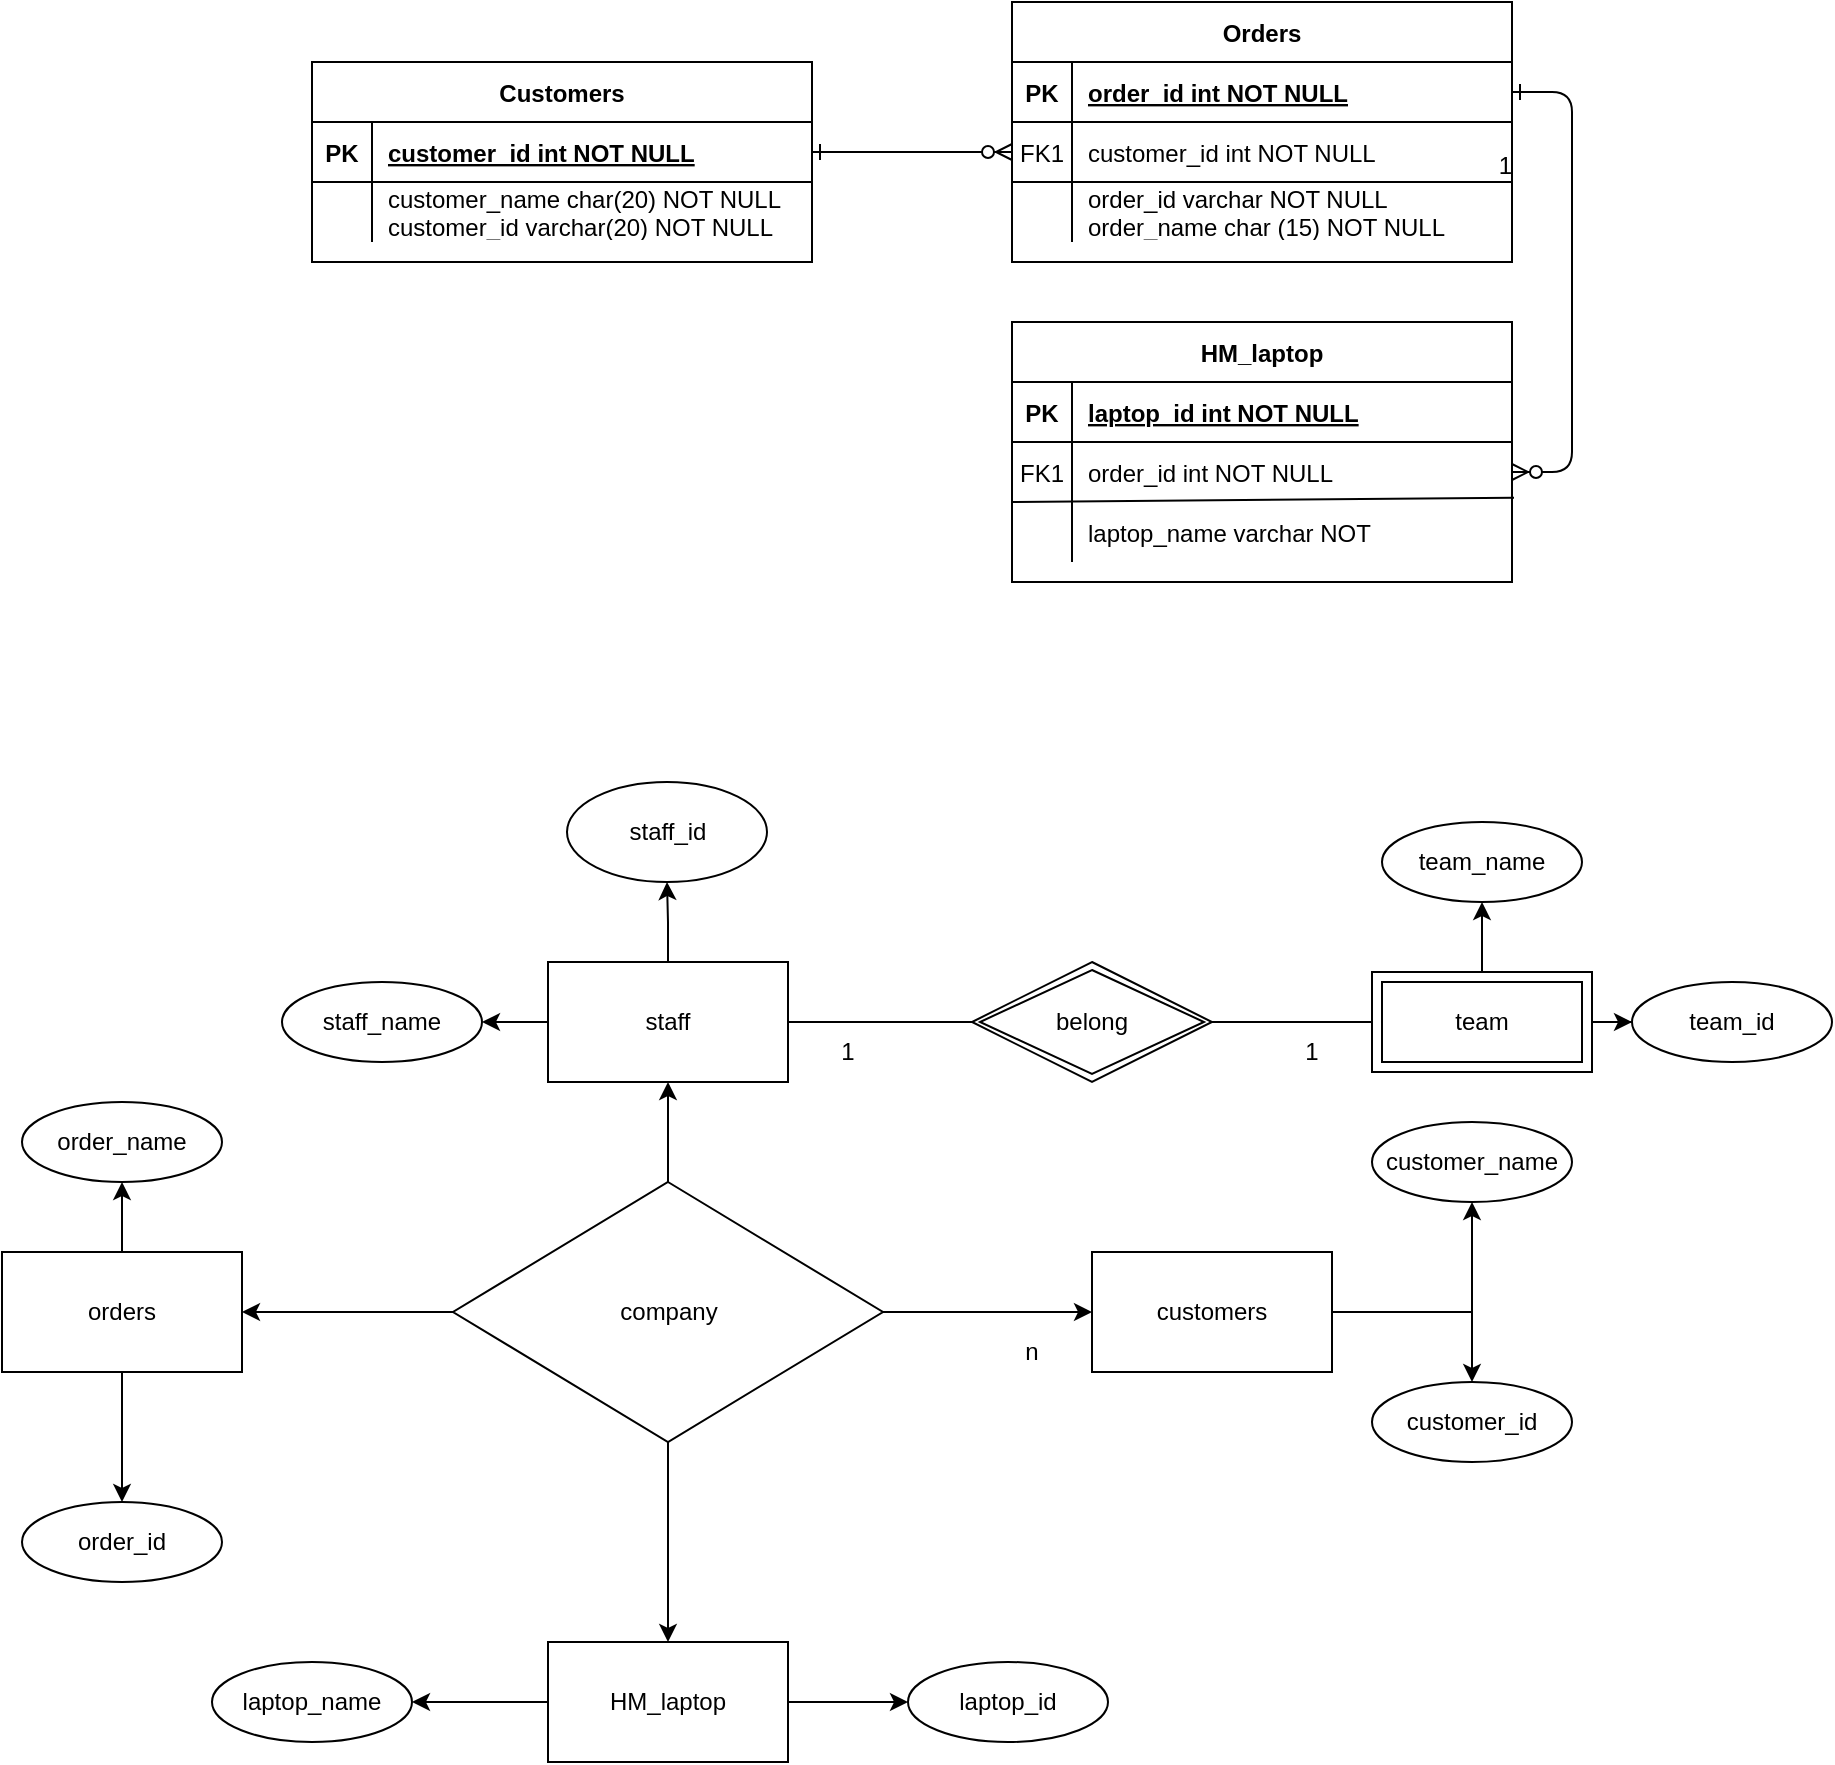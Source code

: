 <mxfile version="20.0.4" type="github">
  <diagram id="R2lEEEUBdFMjLlhIrx00" name="Page-1">
    <mxGraphModel dx="1116" dy="660" grid="1" gridSize="10" guides="1" tooltips="1" connect="1" arrows="1" fold="1" page="1" pageScale="1" pageWidth="850" pageHeight="1100" math="0" shadow="0" extFonts="Permanent Marker^https://fonts.googleapis.com/css?family=Permanent+Marker">
      <root>
        <mxCell id="0" />
        <mxCell id="1" parent="0" />
        <mxCell id="C-vyLk0tnHw3VtMMgP7b-1" value="" style="edgeStyle=entityRelationEdgeStyle;endArrow=ERzeroToMany;startArrow=ERone;endFill=1;startFill=0;" parent="1" source="C-vyLk0tnHw3VtMMgP7b-24" target="C-vyLk0tnHw3VtMMgP7b-6" edge="1">
          <mxGeometry width="100" height="100" relative="1" as="geometry">
            <mxPoint x="460" y="610" as="sourcePoint" />
            <mxPoint x="560" y="510" as="targetPoint" />
          </mxGeometry>
        </mxCell>
        <mxCell id="C-vyLk0tnHw3VtMMgP7b-12" value="" style="edgeStyle=entityRelationEdgeStyle;endArrow=ERzeroToMany;startArrow=ERone;endFill=1;startFill=0;" parent="1" source="C-vyLk0tnHw3VtMMgP7b-3" target="C-vyLk0tnHw3VtMMgP7b-17" edge="1">
          <mxGeometry width="100" height="100" relative="1" as="geometry">
            <mxPoint x="520" y="70" as="sourcePoint" />
            <mxPoint x="580" y="95" as="targetPoint" />
          </mxGeometry>
        </mxCell>
        <mxCell id="C-vyLk0tnHw3VtMMgP7b-2" value="Orders" style="shape=table;startSize=30;container=1;collapsible=1;childLayout=tableLayout;fixedRows=1;rowLines=0;fontStyle=1;align=center;resizeLast=1;" parent="1" vertex="1">
          <mxGeometry x="570" y="10" width="250" height="130" as="geometry" />
        </mxCell>
        <mxCell id="C-vyLk0tnHw3VtMMgP7b-3" value="" style="shape=partialRectangle;collapsible=0;dropTarget=0;pointerEvents=0;fillColor=none;points=[[0,0.5],[1,0.5]];portConstraint=eastwest;top=0;left=0;right=0;bottom=1;" parent="C-vyLk0tnHw3VtMMgP7b-2" vertex="1">
          <mxGeometry y="30" width="250" height="30" as="geometry" />
        </mxCell>
        <mxCell id="C-vyLk0tnHw3VtMMgP7b-4" value="PK" style="shape=partialRectangle;overflow=hidden;connectable=0;fillColor=none;top=0;left=0;bottom=0;right=0;fontStyle=1;" parent="C-vyLk0tnHw3VtMMgP7b-3" vertex="1">
          <mxGeometry width="30" height="30" as="geometry">
            <mxRectangle width="30" height="30" as="alternateBounds" />
          </mxGeometry>
        </mxCell>
        <mxCell id="C-vyLk0tnHw3VtMMgP7b-5" value="order_id int NOT NULL " style="shape=partialRectangle;overflow=hidden;connectable=0;fillColor=none;top=0;left=0;bottom=0;right=0;align=left;spacingLeft=6;fontStyle=5;" parent="C-vyLk0tnHw3VtMMgP7b-3" vertex="1">
          <mxGeometry x="30" width="220" height="30" as="geometry">
            <mxRectangle width="220" height="30" as="alternateBounds" />
          </mxGeometry>
        </mxCell>
        <mxCell id="C-vyLk0tnHw3VtMMgP7b-6" value="" style="shape=partialRectangle;collapsible=0;dropTarget=0;pointerEvents=0;fillColor=none;points=[[0,0.5],[1,0.5]];portConstraint=eastwest;top=0;left=0;right=0;bottom=0;" parent="C-vyLk0tnHw3VtMMgP7b-2" vertex="1">
          <mxGeometry y="60" width="250" height="30" as="geometry" />
        </mxCell>
        <mxCell id="C-vyLk0tnHw3VtMMgP7b-7" value="FK1" style="shape=partialRectangle;overflow=hidden;connectable=0;fillColor=none;top=0;left=0;bottom=0;right=0;" parent="C-vyLk0tnHw3VtMMgP7b-6" vertex="1">
          <mxGeometry width="30" height="30" as="geometry">
            <mxRectangle width="30" height="30" as="alternateBounds" />
          </mxGeometry>
        </mxCell>
        <mxCell id="C-vyLk0tnHw3VtMMgP7b-8" value="customer_id int NOT NULL" style="shape=partialRectangle;overflow=hidden;connectable=0;fillColor=none;top=0;left=0;bottom=0;right=0;align=left;spacingLeft=6;" parent="C-vyLk0tnHw3VtMMgP7b-6" vertex="1">
          <mxGeometry x="30" width="220" height="30" as="geometry">
            <mxRectangle width="220" height="30" as="alternateBounds" />
          </mxGeometry>
        </mxCell>
        <mxCell id="C-vyLk0tnHw3VtMMgP7b-9" value="" style="shape=partialRectangle;collapsible=0;dropTarget=0;pointerEvents=0;fillColor=none;points=[[0,0.5],[1,0.5]];portConstraint=eastwest;top=0;left=0;right=0;bottom=0;" parent="C-vyLk0tnHw3VtMMgP7b-2" vertex="1">
          <mxGeometry y="90" width="250" height="30" as="geometry" />
        </mxCell>
        <mxCell id="C-vyLk0tnHw3VtMMgP7b-10" value="" style="shape=partialRectangle;overflow=hidden;connectable=0;fillColor=none;top=0;left=0;bottom=0;right=0;" parent="C-vyLk0tnHw3VtMMgP7b-9" vertex="1">
          <mxGeometry width="30" height="30" as="geometry">
            <mxRectangle width="30" height="30" as="alternateBounds" />
          </mxGeometry>
        </mxCell>
        <mxCell id="C-vyLk0tnHw3VtMMgP7b-11" value="order_id varchar NOT NULL&#xa;order_name char (15) NOT NULL" style="shape=partialRectangle;overflow=hidden;connectable=0;fillColor=none;top=0;left=0;bottom=0;right=0;align=left;spacingLeft=6;" parent="C-vyLk0tnHw3VtMMgP7b-9" vertex="1">
          <mxGeometry x="30" width="220" height="30" as="geometry">
            <mxRectangle width="220" height="30" as="alternateBounds" />
          </mxGeometry>
        </mxCell>
        <mxCell id="C-vyLk0tnHw3VtMMgP7b-13" value="HM_laptop" style="shape=table;startSize=30;container=1;collapsible=1;childLayout=tableLayout;fixedRows=1;rowLines=0;fontStyle=1;align=center;resizeLast=1;" parent="1" vertex="1">
          <mxGeometry x="570" y="170" width="250" height="130" as="geometry" />
        </mxCell>
        <mxCell id="C-vyLk0tnHw3VtMMgP7b-14" value="" style="shape=partialRectangle;collapsible=0;dropTarget=0;pointerEvents=0;fillColor=none;points=[[0,0.5],[1,0.5]];portConstraint=eastwest;top=0;left=0;right=0;bottom=1;" parent="C-vyLk0tnHw3VtMMgP7b-13" vertex="1">
          <mxGeometry y="30" width="250" height="30" as="geometry" />
        </mxCell>
        <mxCell id="C-vyLk0tnHw3VtMMgP7b-15" value="PK" style="shape=partialRectangle;overflow=hidden;connectable=0;fillColor=none;top=0;left=0;bottom=0;right=0;fontStyle=1;" parent="C-vyLk0tnHw3VtMMgP7b-14" vertex="1">
          <mxGeometry width="30" height="30" as="geometry">
            <mxRectangle width="30" height="30" as="alternateBounds" />
          </mxGeometry>
        </mxCell>
        <mxCell id="C-vyLk0tnHw3VtMMgP7b-16" value="laptop_id int NOT NULL " style="shape=partialRectangle;overflow=hidden;connectable=0;fillColor=none;top=0;left=0;bottom=0;right=0;align=left;spacingLeft=6;fontStyle=5;" parent="C-vyLk0tnHw3VtMMgP7b-14" vertex="1">
          <mxGeometry x="30" width="220" height="30" as="geometry">
            <mxRectangle width="220" height="30" as="alternateBounds" />
          </mxGeometry>
        </mxCell>
        <mxCell id="C-vyLk0tnHw3VtMMgP7b-17" value="" style="shape=partialRectangle;collapsible=0;dropTarget=0;pointerEvents=0;fillColor=none;points=[[0,0.5],[1,0.5]];portConstraint=eastwest;top=0;left=0;right=0;bottom=0;" parent="C-vyLk0tnHw3VtMMgP7b-13" vertex="1">
          <mxGeometry y="60" width="250" height="30" as="geometry" />
        </mxCell>
        <mxCell id="C-vyLk0tnHw3VtMMgP7b-18" value="FK1" style="shape=partialRectangle;overflow=hidden;connectable=0;fillColor=none;top=0;left=0;bottom=0;right=0;" parent="C-vyLk0tnHw3VtMMgP7b-17" vertex="1">
          <mxGeometry width="30" height="30" as="geometry">
            <mxRectangle width="30" height="30" as="alternateBounds" />
          </mxGeometry>
        </mxCell>
        <mxCell id="C-vyLk0tnHw3VtMMgP7b-19" value="order_id int NOT NULL" style="shape=partialRectangle;overflow=hidden;connectable=0;fillColor=none;top=0;left=0;bottom=0;right=0;align=left;spacingLeft=6;" parent="C-vyLk0tnHw3VtMMgP7b-17" vertex="1">
          <mxGeometry x="30" width="220" height="30" as="geometry">
            <mxRectangle width="220" height="30" as="alternateBounds" />
          </mxGeometry>
        </mxCell>
        <mxCell id="C-vyLk0tnHw3VtMMgP7b-20" value="" style="shape=partialRectangle;collapsible=0;dropTarget=0;pointerEvents=0;fillColor=none;points=[[0,0.5],[1,0.5]];portConstraint=eastwest;top=0;left=0;right=0;bottom=0;" parent="C-vyLk0tnHw3VtMMgP7b-13" vertex="1">
          <mxGeometry y="90" width="250" height="30" as="geometry" />
        </mxCell>
        <mxCell id="C-vyLk0tnHw3VtMMgP7b-21" value="" style="shape=partialRectangle;overflow=hidden;connectable=0;fillColor=none;top=0;left=0;bottom=0;right=0;" parent="C-vyLk0tnHw3VtMMgP7b-20" vertex="1">
          <mxGeometry width="30" height="30" as="geometry">
            <mxRectangle width="30" height="30" as="alternateBounds" />
          </mxGeometry>
        </mxCell>
        <mxCell id="C-vyLk0tnHw3VtMMgP7b-22" value="laptop_name varchar NOT" style="shape=partialRectangle;overflow=hidden;connectable=0;fillColor=none;top=0;left=0;bottom=0;right=0;align=left;spacingLeft=6;" parent="C-vyLk0tnHw3VtMMgP7b-20" vertex="1">
          <mxGeometry x="30" width="220" height="30" as="geometry">
            <mxRectangle width="220" height="30" as="alternateBounds" />
          </mxGeometry>
        </mxCell>
        <mxCell id="C-vyLk0tnHw3VtMMgP7b-23" value="Customers" style="shape=table;startSize=30;container=1;collapsible=1;childLayout=tableLayout;fixedRows=1;rowLines=0;fontStyle=1;align=center;resizeLast=1;" parent="1" vertex="1">
          <mxGeometry x="220" y="40" width="250" height="100" as="geometry" />
        </mxCell>
        <mxCell id="C-vyLk0tnHw3VtMMgP7b-24" value="" style="shape=partialRectangle;collapsible=0;dropTarget=0;pointerEvents=0;fillColor=none;points=[[0,0.5],[1,0.5]];portConstraint=eastwest;top=0;left=0;right=0;bottom=1;" parent="C-vyLk0tnHw3VtMMgP7b-23" vertex="1">
          <mxGeometry y="30" width="250" height="30" as="geometry" />
        </mxCell>
        <mxCell id="C-vyLk0tnHw3VtMMgP7b-25" value="PK" style="shape=partialRectangle;overflow=hidden;connectable=0;fillColor=none;top=0;left=0;bottom=0;right=0;fontStyle=1;" parent="C-vyLk0tnHw3VtMMgP7b-24" vertex="1">
          <mxGeometry width="30" height="30" as="geometry">
            <mxRectangle width="30" height="30" as="alternateBounds" />
          </mxGeometry>
        </mxCell>
        <mxCell id="C-vyLk0tnHw3VtMMgP7b-26" value="customer_id int NOT NULL " style="shape=partialRectangle;overflow=hidden;connectable=0;fillColor=none;top=0;left=0;bottom=0;right=0;align=left;spacingLeft=6;fontStyle=5;" parent="C-vyLk0tnHw3VtMMgP7b-24" vertex="1">
          <mxGeometry x="30" width="220" height="30" as="geometry">
            <mxRectangle width="220" height="30" as="alternateBounds" />
          </mxGeometry>
        </mxCell>
        <mxCell id="C-vyLk0tnHw3VtMMgP7b-27" value="" style="shape=partialRectangle;collapsible=0;dropTarget=0;pointerEvents=0;fillColor=none;points=[[0,0.5],[1,0.5]];portConstraint=eastwest;top=0;left=0;right=0;bottom=0;" parent="C-vyLk0tnHw3VtMMgP7b-23" vertex="1">
          <mxGeometry y="60" width="250" height="30" as="geometry" />
        </mxCell>
        <mxCell id="C-vyLk0tnHw3VtMMgP7b-28" value="" style="shape=partialRectangle;overflow=hidden;connectable=0;fillColor=none;top=0;left=0;bottom=0;right=0;" parent="C-vyLk0tnHw3VtMMgP7b-27" vertex="1">
          <mxGeometry width="30" height="30" as="geometry">
            <mxRectangle width="30" height="30" as="alternateBounds" />
          </mxGeometry>
        </mxCell>
        <mxCell id="C-vyLk0tnHw3VtMMgP7b-29" value="customer_name char(20) NOT NULL&#xa;customer_id varchar(20) NOT NULL" style="shape=partialRectangle;overflow=hidden;connectable=0;fillColor=none;top=0;left=0;bottom=0;right=0;align=left;spacingLeft=6;" parent="C-vyLk0tnHw3VtMMgP7b-27" vertex="1">
          <mxGeometry x="30" width="220" height="30" as="geometry">
            <mxRectangle width="220" height="30" as="alternateBounds" />
          </mxGeometry>
        </mxCell>
        <mxCell id="-9GWKgvjQjByhZvp3Sfi-9" style="edgeStyle=orthogonalEdgeStyle;rounded=0;orthogonalLoop=1;jettySize=auto;html=1;entryX=0;entryY=0.5;entryDx=0;entryDy=0;" edge="1" parent="1" source="-9GWKgvjQjByhZvp3Sfi-2" target="-9GWKgvjQjByhZvp3Sfi-6">
          <mxGeometry relative="1" as="geometry" />
        </mxCell>
        <mxCell id="-9GWKgvjQjByhZvp3Sfi-24" style="edgeStyle=orthogonalEdgeStyle;rounded=0;orthogonalLoop=1;jettySize=auto;html=1;exitX=0.5;exitY=0;exitDx=0;exitDy=0;entryX=0.5;entryY=1;entryDx=0;entryDy=0;" edge="1" parent="1" source="-9GWKgvjQjByhZvp3Sfi-2" target="-9GWKgvjQjByhZvp3Sfi-22">
          <mxGeometry relative="1" as="geometry" />
        </mxCell>
        <mxCell id="-9GWKgvjQjByhZvp3Sfi-143" style="edgeStyle=orthogonalEdgeStyle;rounded=0;orthogonalLoop=1;jettySize=auto;html=1;" edge="1" parent="1" source="-9GWKgvjQjByhZvp3Sfi-2" target="-9GWKgvjQjByhZvp3Sfi-7">
          <mxGeometry relative="1" as="geometry" />
        </mxCell>
        <mxCell id="-9GWKgvjQjByhZvp3Sfi-149" style="edgeStyle=orthogonalEdgeStyle;rounded=0;orthogonalLoop=1;jettySize=auto;html=1;entryX=1;entryY=0.5;entryDx=0;entryDy=0;" edge="1" parent="1" source="-9GWKgvjQjByhZvp3Sfi-2" target="-9GWKgvjQjByhZvp3Sfi-5">
          <mxGeometry relative="1" as="geometry" />
        </mxCell>
        <mxCell id="-9GWKgvjQjByhZvp3Sfi-2" value="company" style="rhombus;whiteSpace=wrap;html=1;" vertex="1" parent="1">
          <mxGeometry x="290.5" y="600" width="215" height="130" as="geometry" />
        </mxCell>
        <mxCell id="-9GWKgvjQjByhZvp3Sfi-137" style="edgeStyle=orthogonalEdgeStyle;rounded=0;orthogonalLoop=1;jettySize=auto;html=1;entryX=0.5;entryY=0;entryDx=0;entryDy=0;" edge="1" parent="1" source="-9GWKgvjQjByhZvp3Sfi-5" target="-9GWKgvjQjByhZvp3Sfi-136">
          <mxGeometry relative="1" as="geometry" />
        </mxCell>
        <mxCell id="-9GWKgvjQjByhZvp3Sfi-139" style="edgeStyle=orthogonalEdgeStyle;rounded=0;orthogonalLoop=1;jettySize=auto;html=1;entryX=0.5;entryY=1;entryDx=0;entryDy=0;" edge="1" parent="1" source="-9GWKgvjQjByhZvp3Sfi-5" target="-9GWKgvjQjByhZvp3Sfi-138">
          <mxGeometry relative="1" as="geometry" />
        </mxCell>
        <mxCell id="-9GWKgvjQjByhZvp3Sfi-5" value="orders" style="rounded=0;whiteSpace=wrap;html=1;" vertex="1" parent="1">
          <mxGeometry x="65" y="635" width="120" height="60" as="geometry" />
        </mxCell>
        <mxCell id="-9GWKgvjQjByhZvp3Sfi-122" style="edgeStyle=orthogonalEdgeStyle;rounded=0;orthogonalLoop=1;jettySize=auto;html=1;entryX=0.5;entryY=0;entryDx=0;entryDy=0;" edge="1" parent="1" source="-9GWKgvjQjByhZvp3Sfi-6" target="-9GWKgvjQjByhZvp3Sfi-121">
          <mxGeometry relative="1" as="geometry" />
        </mxCell>
        <mxCell id="-9GWKgvjQjByhZvp3Sfi-134" style="edgeStyle=orthogonalEdgeStyle;rounded=0;orthogonalLoop=1;jettySize=auto;html=1;entryX=0.5;entryY=1;entryDx=0;entryDy=0;" edge="1" parent="1" source="-9GWKgvjQjByhZvp3Sfi-6" target="-9GWKgvjQjByhZvp3Sfi-133">
          <mxGeometry relative="1" as="geometry" />
        </mxCell>
        <mxCell id="-9GWKgvjQjByhZvp3Sfi-6" value="customers" style="rounded=0;whiteSpace=wrap;html=1;" vertex="1" parent="1">
          <mxGeometry x="610" y="635" width="120" height="60" as="geometry" />
        </mxCell>
        <mxCell id="-9GWKgvjQjByhZvp3Sfi-141" style="edgeStyle=orthogonalEdgeStyle;rounded=0;orthogonalLoop=1;jettySize=auto;html=1;exitX=0;exitY=0.5;exitDx=0;exitDy=0;entryX=1;entryY=0.5;entryDx=0;entryDy=0;" edge="1" parent="1" source="-9GWKgvjQjByhZvp3Sfi-7" target="-9GWKgvjQjByhZvp3Sfi-140">
          <mxGeometry relative="1" as="geometry" />
        </mxCell>
        <mxCell id="-9GWKgvjQjByhZvp3Sfi-153" style="edgeStyle=orthogonalEdgeStyle;rounded=0;orthogonalLoop=1;jettySize=auto;html=1;entryX=0;entryY=0.5;entryDx=0;entryDy=0;" edge="1" parent="1" source="-9GWKgvjQjByhZvp3Sfi-7" target="-9GWKgvjQjByhZvp3Sfi-152">
          <mxGeometry relative="1" as="geometry" />
        </mxCell>
        <mxCell id="-9GWKgvjQjByhZvp3Sfi-7" value="HM_laptop" style="rounded=0;whiteSpace=wrap;html=1;" vertex="1" parent="1">
          <mxGeometry x="338" y="830" width="120" height="60" as="geometry" />
        </mxCell>
        <mxCell id="-9GWKgvjQjByhZvp3Sfi-92" style="edgeStyle=orthogonalEdgeStyle;rounded=0;orthogonalLoop=1;jettySize=auto;html=1;entryX=0.5;entryY=1;entryDx=0;entryDy=0;" edge="1" parent="1" source="-9GWKgvjQjByhZvp3Sfi-22" target="-9GWKgvjQjByhZvp3Sfi-43">
          <mxGeometry relative="1" as="geometry" />
        </mxCell>
        <mxCell id="-9GWKgvjQjByhZvp3Sfi-151" style="edgeStyle=orthogonalEdgeStyle;rounded=0;orthogonalLoop=1;jettySize=auto;html=1;entryX=1;entryY=0.5;entryDx=0;entryDy=0;" edge="1" parent="1" source="-9GWKgvjQjByhZvp3Sfi-22" target="-9GWKgvjQjByhZvp3Sfi-150">
          <mxGeometry relative="1" as="geometry" />
        </mxCell>
        <mxCell id="-9GWKgvjQjByhZvp3Sfi-22" value="staff" style="rounded=0;whiteSpace=wrap;html=1;" vertex="1" parent="1">
          <mxGeometry x="338" y="490" width="120" height="60" as="geometry" />
        </mxCell>
        <mxCell id="-9GWKgvjQjByhZvp3Sfi-25" value="1" style="text;html=1;strokeColor=none;fillColor=none;align=center;verticalAlign=middle;whiteSpace=wrap;rounded=0;" vertex="1" parent="1">
          <mxGeometry x="458" y="520" width="60" height="30" as="geometry" />
        </mxCell>
        <mxCell id="-9GWKgvjQjByhZvp3Sfi-27" value="n" style="text;html=1;strokeColor=none;fillColor=none;align=center;verticalAlign=middle;whiteSpace=wrap;rounded=0;" vertex="1" parent="1">
          <mxGeometry x="550" y="670" width="60" height="30" as="geometry" />
        </mxCell>
        <mxCell id="-9GWKgvjQjByhZvp3Sfi-43" value="staff_id" style="ellipse;whiteSpace=wrap;html=1;" vertex="1" parent="1">
          <mxGeometry x="347.5" y="400" width="100" height="50" as="geometry" />
        </mxCell>
        <mxCell id="-9GWKgvjQjByhZvp3Sfi-57" value="" style="edgeStyle=orthogonalEdgeStyle;rounded=0;orthogonalLoop=1;jettySize=auto;html=1;exitX=1;exitY=0.5;exitDx=0;exitDy=0;endArrow=none;" edge="1" parent="1" source="-9GWKgvjQjByhZvp3Sfi-22" target="-9GWKgvjQjByhZvp3Sfi-95">
          <mxGeometry relative="1" as="geometry">
            <mxPoint x="458.0" y="520" as="sourcePoint" />
            <mxPoint x="565" y="520.0" as="targetPoint" />
          </mxGeometry>
        </mxCell>
        <mxCell id="-9GWKgvjQjByhZvp3Sfi-95" value="belong" style="shape=rhombus;double=1;perimeter=rhombusPerimeter;whiteSpace=wrap;html=1;align=center;" vertex="1" parent="1">
          <mxGeometry x="550" y="490" width="120" height="60" as="geometry" />
        </mxCell>
        <mxCell id="-9GWKgvjQjByhZvp3Sfi-145" style="edgeStyle=orthogonalEdgeStyle;rounded=0;orthogonalLoop=1;jettySize=auto;html=1;entryX=0.5;entryY=1;entryDx=0;entryDy=0;" edge="1" parent="1" source="-9GWKgvjQjByhZvp3Sfi-96" target="-9GWKgvjQjByhZvp3Sfi-144">
          <mxGeometry relative="1" as="geometry" />
        </mxCell>
        <mxCell id="-9GWKgvjQjByhZvp3Sfi-148" style="edgeStyle=orthogonalEdgeStyle;rounded=0;orthogonalLoop=1;jettySize=auto;html=1;" edge="1" parent="1" source="-9GWKgvjQjByhZvp3Sfi-96" target="-9GWKgvjQjByhZvp3Sfi-147">
          <mxGeometry relative="1" as="geometry" />
        </mxCell>
        <mxCell id="-9GWKgvjQjByhZvp3Sfi-96" value="team" style="shape=ext;margin=3;double=1;whiteSpace=wrap;html=1;align=center;" vertex="1" parent="1">
          <mxGeometry x="750" y="495" width="110" height="50" as="geometry" />
        </mxCell>
        <mxCell id="-9GWKgvjQjByhZvp3Sfi-109" value="" style="endArrow=none;html=1;rounded=0;entryX=0;entryY=0.5;entryDx=0;entryDy=0;exitX=1;exitY=0.5;exitDx=0;exitDy=0;" edge="1" parent="1" source="-9GWKgvjQjByhZvp3Sfi-95" target="-9GWKgvjQjByhZvp3Sfi-96">
          <mxGeometry relative="1" as="geometry">
            <mxPoint x="640" y="558.89" as="sourcePoint" />
            <mxPoint x="800" y="558.89" as="targetPoint" />
          </mxGeometry>
        </mxCell>
        <mxCell id="-9GWKgvjQjByhZvp3Sfi-121" value="customer_id" style="ellipse;whiteSpace=wrap;html=1;align=center;" vertex="1" parent="1">
          <mxGeometry x="750" y="700" width="100" height="40" as="geometry" />
        </mxCell>
        <mxCell id="-9GWKgvjQjByhZvp3Sfi-123" style="edgeStyle=orthogonalEdgeStyle;rounded=0;orthogonalLoop=1;jettySize=auto;html=1;exitX=0.5;exitY=1;exitDx=0;exitDy=0;" edge="1" parent="1" source="-9GWKgvjQjByhZvp3Sfi-121" target="-9GWKgvjQjByhZvp3Sfi-121">
          <mxGeometry relative="1" as="geometry" />
        </mxCell>
        <mxCell id="-9GWKgvjQjByhZvp3Sfi-133" value="customer_name" style="ellipse;whiteSpace=wrap;html=1;align=center;" vertex="1" parent="1">
          <mxGeometry x="750" y="570" width="100" height="40" as="geometry" />
        </mxCell>
        <mxCell id="-9GWKgvjQjByhZvp3Sfi-136" value="order_id" style="ellipse;whiteSpace=wrap;html=1;align=center;" vertex="1" parent="1">
          <mxGeometry x="75" y="760" width="100" height="40" as="geometry" />
        </mxCell>
        <mxCell id="-9GWKgvjQjByhZvp3Sfi-138" value="order_name" style="ellipse;whiteSpace=wrap;html=1;align=center;" vertex="1" parent="1">
          <mxGeometry x="75" y="560" width="100" height="40" as="geometry" />
        </mxCell>
        <mxCell id="-9GWKgvjQjByhZvp3Sfi-140" value="laptop_name" style="ellipse;whiteSpace=wrap;html=1;align=center;" vertex="1" parent="1">
          <mxGeometry x="170" y="840" width="100" height="40" as="geometry" />
        </mxCell>
        <mxCell id="-9GWKgvjQjByhZvp3Sfi-144" value="team_name" style="ellipse;whiteSpace=wrap;html=1;align=center;" vertex="1" parent="1">
          <mxGeometry x="755" y="420" width="100" height="40" as="geometry" />
        </mxCell>
        <mxCell id="-9GWKgvjQjByhZvp3Sfi-146" value="1" style="text;html=1;strokeColor=none;fillColor=none;align=center;verticalAlign=middle;whiteSpace=wrap;rounded=0;" vertex="1" parent="1">
          <mxGeometry x="690" y="520" width="60" height="30" as="geometry" />
        </mxCell>
        <mxCell id="-9GWKgvjQjByhZvp3Sfi-147" value="team_id" style="ellipse;whiteSpace=wrap;html=1;align=center;" vertex="1" parent="1">
          <mxGeometry x="880" y="500" width="100" height="40" as="geometry" />
        </mxCell>
        <mxCell id="-9GWKgvjQjByhZvp3Sfi-150" value="staff_name" style="ellipse;whiteSpace=wrap;html=1;align=center;" vertex="1" parent="1">
          <mxGeometry x="205" y="500" width="100" height="40" as="geometry" />
        </mxCell>
        <mxCell id="-9GWKgvjQjByhZvp3Sfi-152" value="laptop_id" style="ellipse;whiteSpace=wrap;html=1;align=center;" vertex="1" parent="1">
          <mxGeometry x="518" y="840" width="100" height="40" as="geometry" />
        </mxCell>
        <mxCell id="-9GWKgvjQjByhZvp3Sfi-154" value="" style="endArrow=none;html=1;rounded=0;" edge="1" parent="1">
          <mxGeometry relative="1" as="geometry">
            <mxPoint x="570" y="100" as="sourcePoint" />
            <mxPoint x="820" y="100" as="targetPoint" />
          </mxGeometry>
        </mxCell>
        <mxCell id="-9GWKgvjQjByhZvp3Sfi-155" value="1" style="resizable=0;html=1;align=right;verticalAlign=bottom;" connectable="0" vertex="1" parent="-9GWKgvjQjByhZvp3Sfi-154">
          <mxGeometry x="1" relative="1" as="geometry" />
        </mxCell>
        <mxCell id="-9GWKgvjQjByhZvp3Sfi-156" value="" style="endArrow=none;html=1;rounded=0;entryX=1.004;entryY=-0.071;entryDx=0;entryDy=0;entryPerimeter=0;" edge="1" parent="1" target="C-vyLk0tnHw3VtMMgP7b-20">
          <mxGeometry relative="1" as="geometry">
            <mxPoint x="570" y="260" as="sourcePoint" />
            <mxPoint x="730" y="260" as="targetPoint" />
          </mxGeometry>
        </mxCell>
      </root>
    </mxGraphModel>
  </diagram>
</mxfile>
